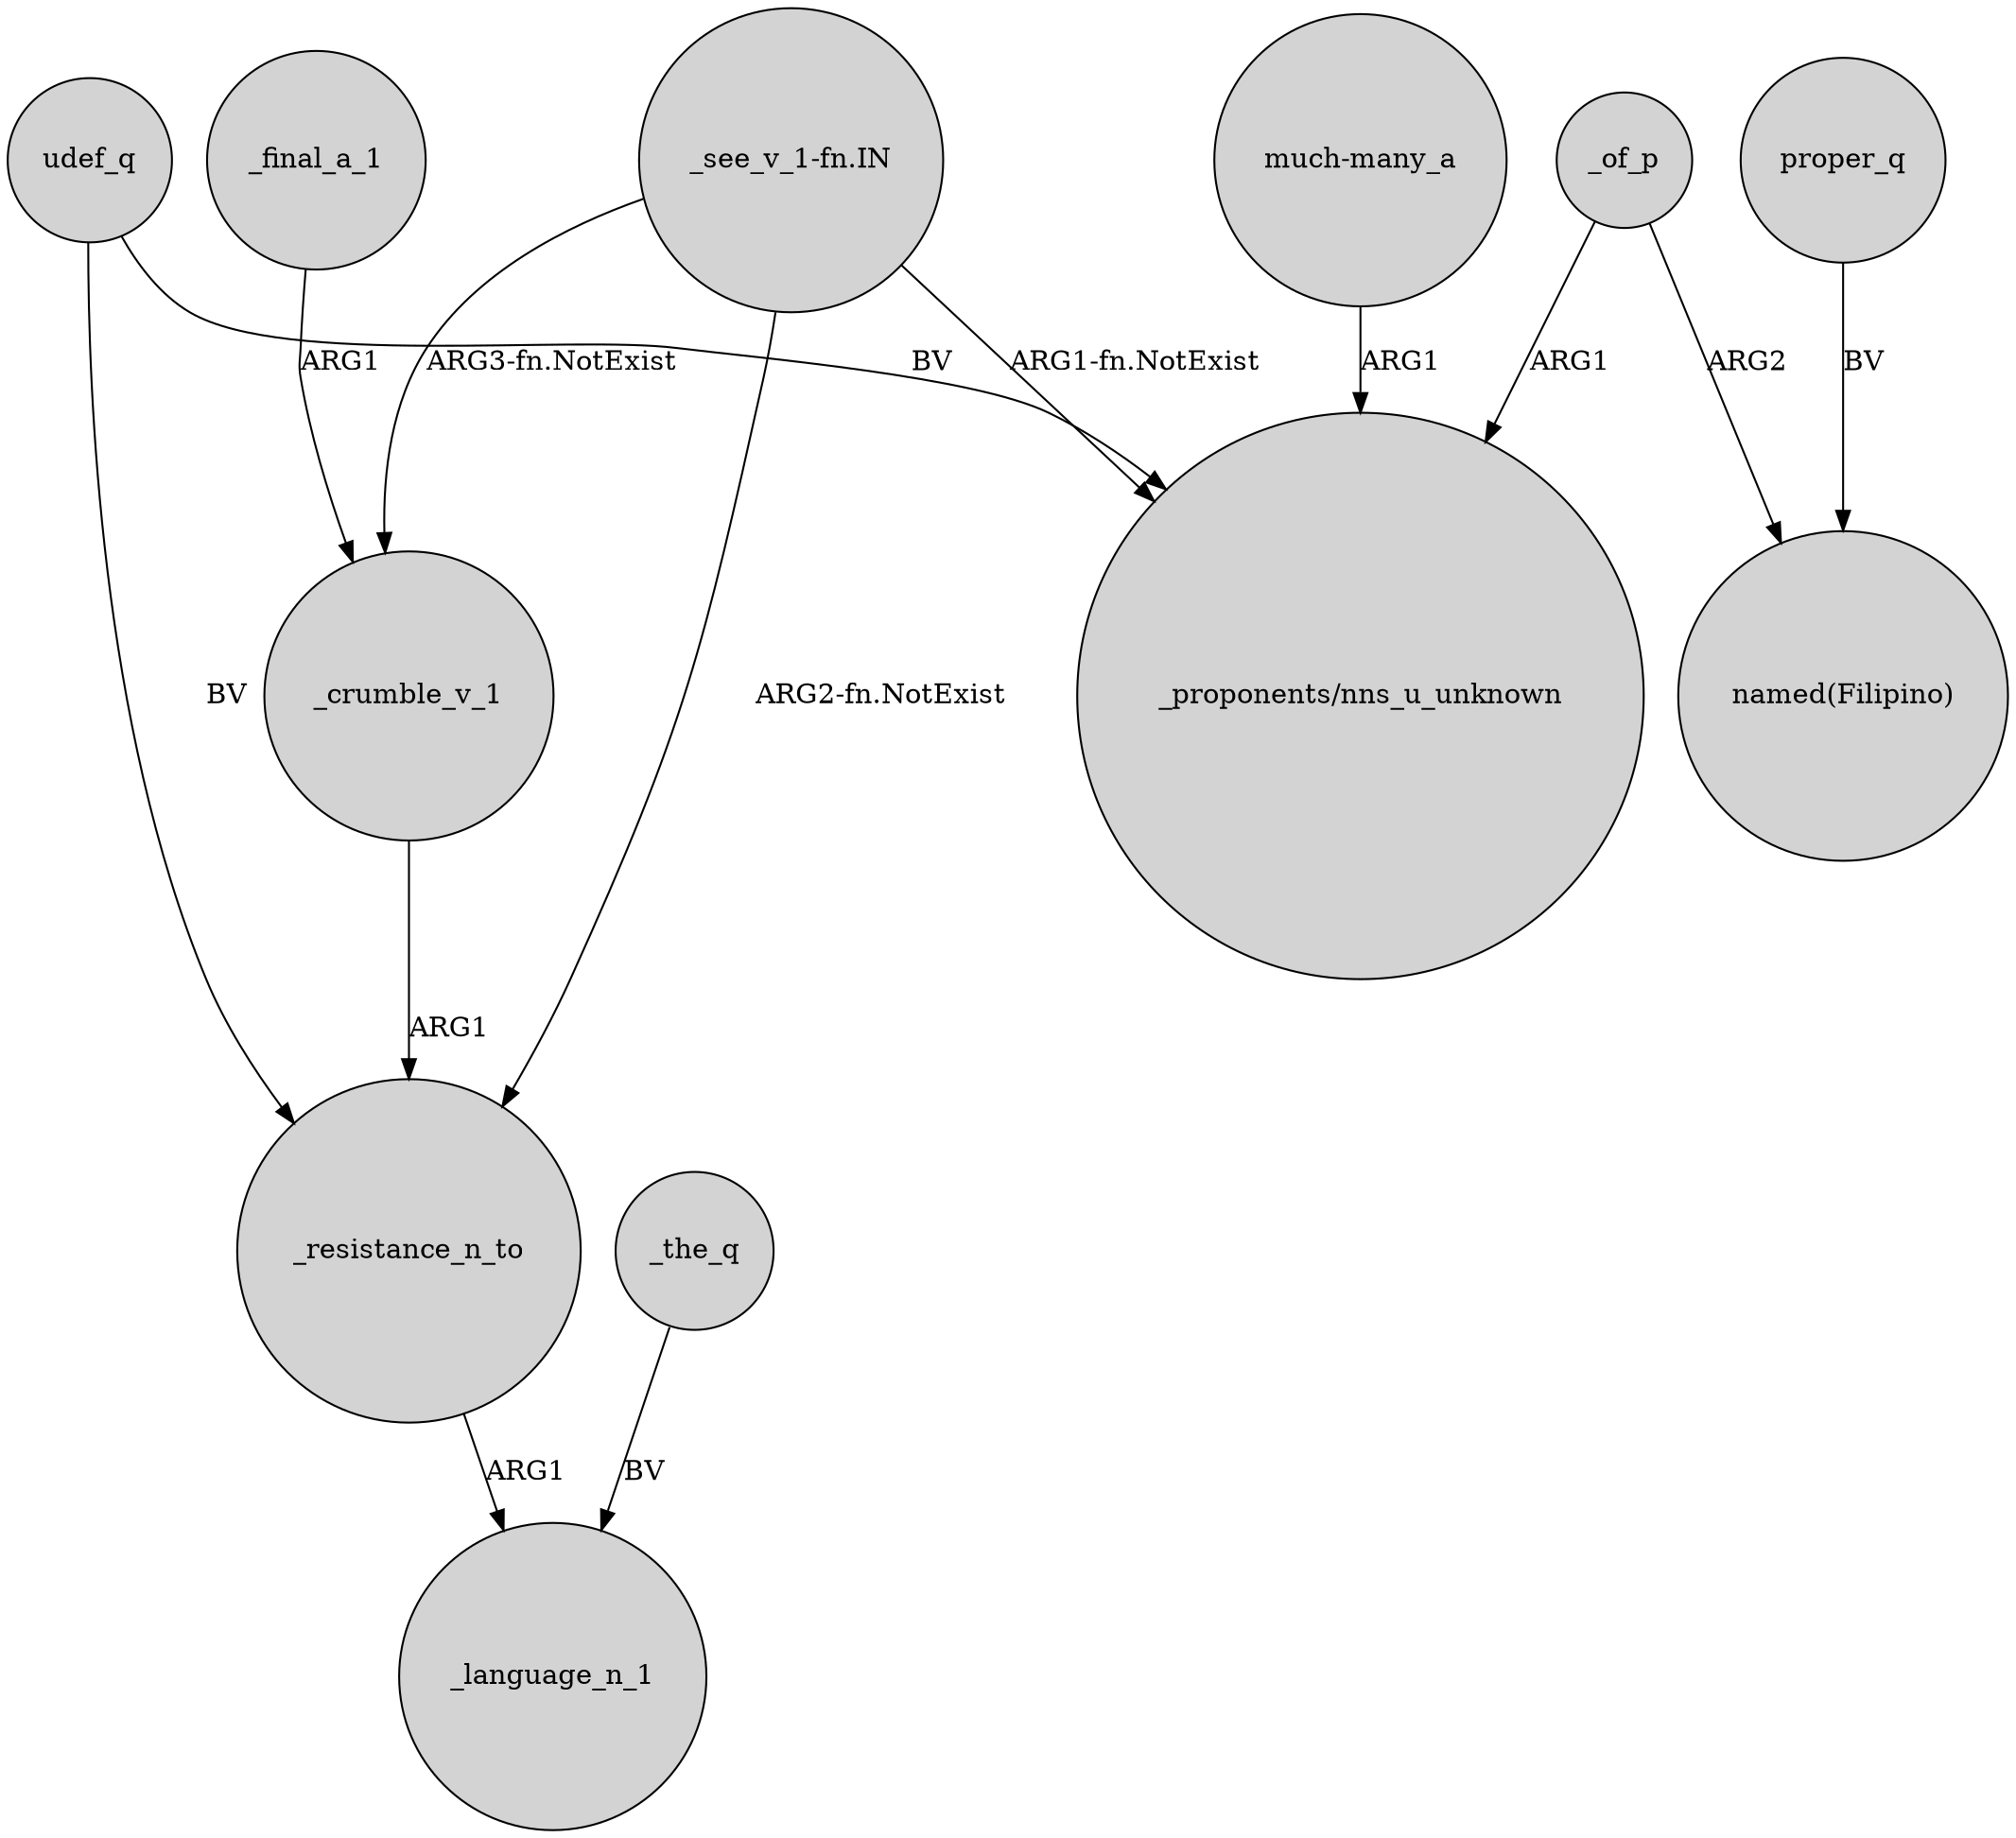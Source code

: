 digraph {
	node [shape=circle style=filled]
	udef_q -> _resistance_n_to [label=BV]
	_resistance_n_to -> _language_n_1 [label=ARG1]
	_final_a_1 -> _crumble_v_1 [label=ARG1]
	udef_q -> "_proponents/nns_u_unknown" [label=BV]
	"_see_v_1-fn.IN" -> _resistance_n_to [label="ARG2-fn.NotExist"]
	_the_q -> _language_n_1 [label=BV]
	proper_q -> "named(Filipino)" [label=BV]
	"_see_v_1-fn.IN" -> _crumble_v_1 [label="ARG3-fn.NotExist"]
	_crumble_v_1 -> _resistance_n_to [label=ARG1]
	"_see_v_1-fn.IN" -> "_proponents/nns_u_unknown" [label="ARG1-fn.NotExist"]
	_of_p -> "named(Filipino)" [label=ARG2]
	_of_p -> "_proponents/nns_u_unknown" [label=ARG1]
	"much-many_a" -> "_proponents/nns_u_unknown" [label=ARG1]
}
